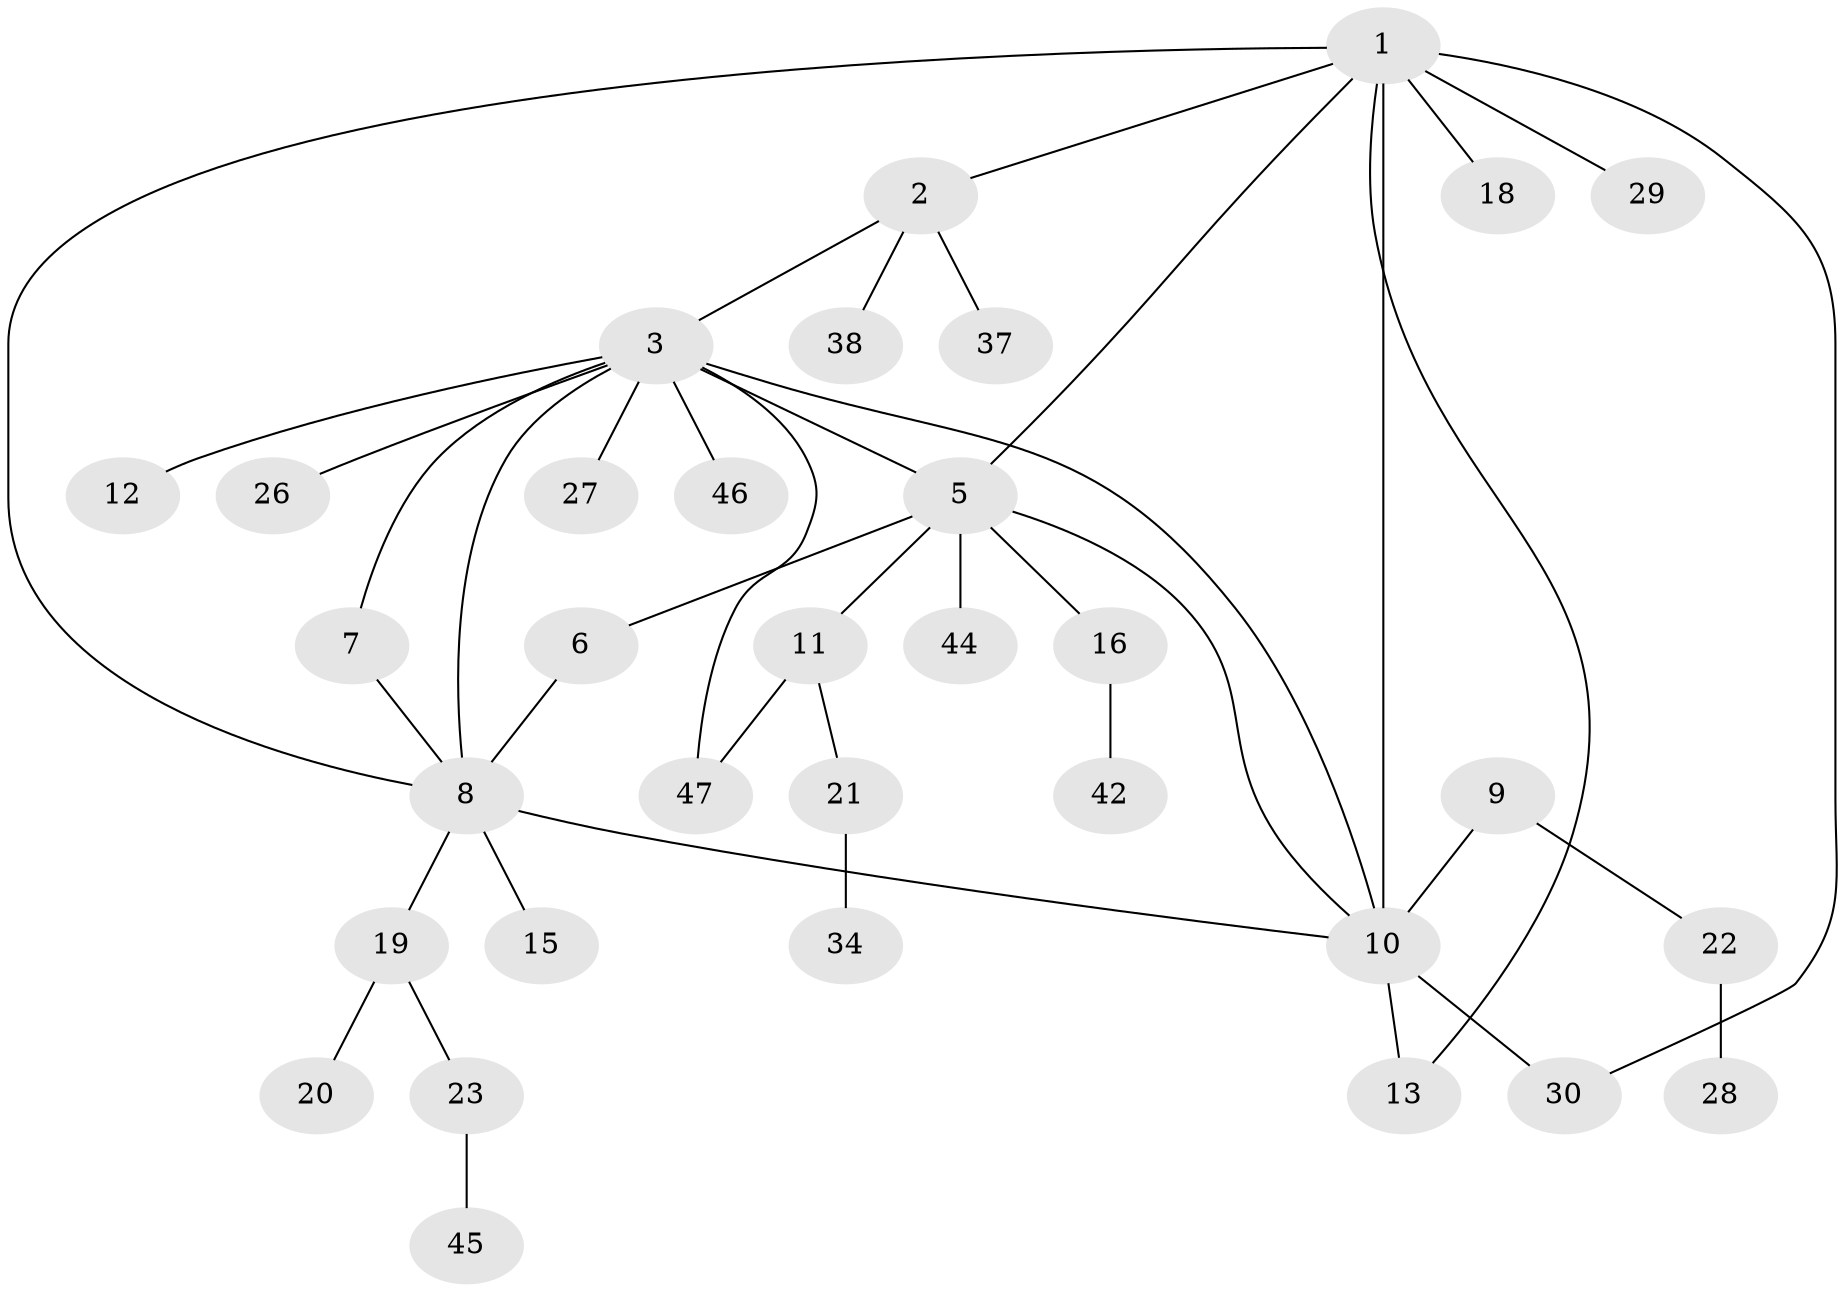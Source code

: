 // Generated by graph-tools (version 1.1) at 2025/52/02/27/25 19:52:19]
// undirected, 33 vertices, 42 edges
graph export_dot {
graph [start="1"]
  node [color=gray90,style=filled];
  1 [super="+39"];
  2 [super="+36"];
  3 [super="+4"];
  5 [super="+33"];
  6;
  7;
  8 [super="+32"];
  9 [super="+41"];
  10 [super="+14"];
  11 [super="+40"];
  12;
  13;
  15;
  16 [super="+17"];
  18 [super="+31"];
  19 [super="+24"];
  20;
  21 [super="+43"];
  22;
  23 [super="+25"];
  26;
  27;
  28 [super="+48"];
  29 [super="+35"];
  30;
  34;
  37;
  38;
  42;
  44;
  45;
  46;
  47;
  1 -- 2;
  1 -- 5;
  1 -- 8;
  1 -- 10 [weight=2];
  1 -- 13;
  1 -- 18;
  1 -- 29;
  1 -- 30;
  2 -- 3;
  2 -- 37;
  2 -- 38;
  3 -- 5;
  3 -- 7;
  3 -- 10;
  3 -- 12;
  3 -- 26;
  3 -- 27;
  3 -- 46;
  3 -- 47;
  3 -- 8;
  5 -- 6;
  5 -- 10;
  5 -- 11;
  5 -- 16;
  5 -- 44;
  6 -- 8;
  7 -- 8;
  8 -- 10;
  8 -- 15;
  8 -- 19;
  9 -- 10;
  9 -- 22;
  10 -- 13;
  10 -- 30;
  11 -- 21;
  11 -- 47;
  16 -- 42;
  19 -- 20;
  19 -- 23;
  21 -- 34;
  22 -- 28;
  23 -- 45;
}
